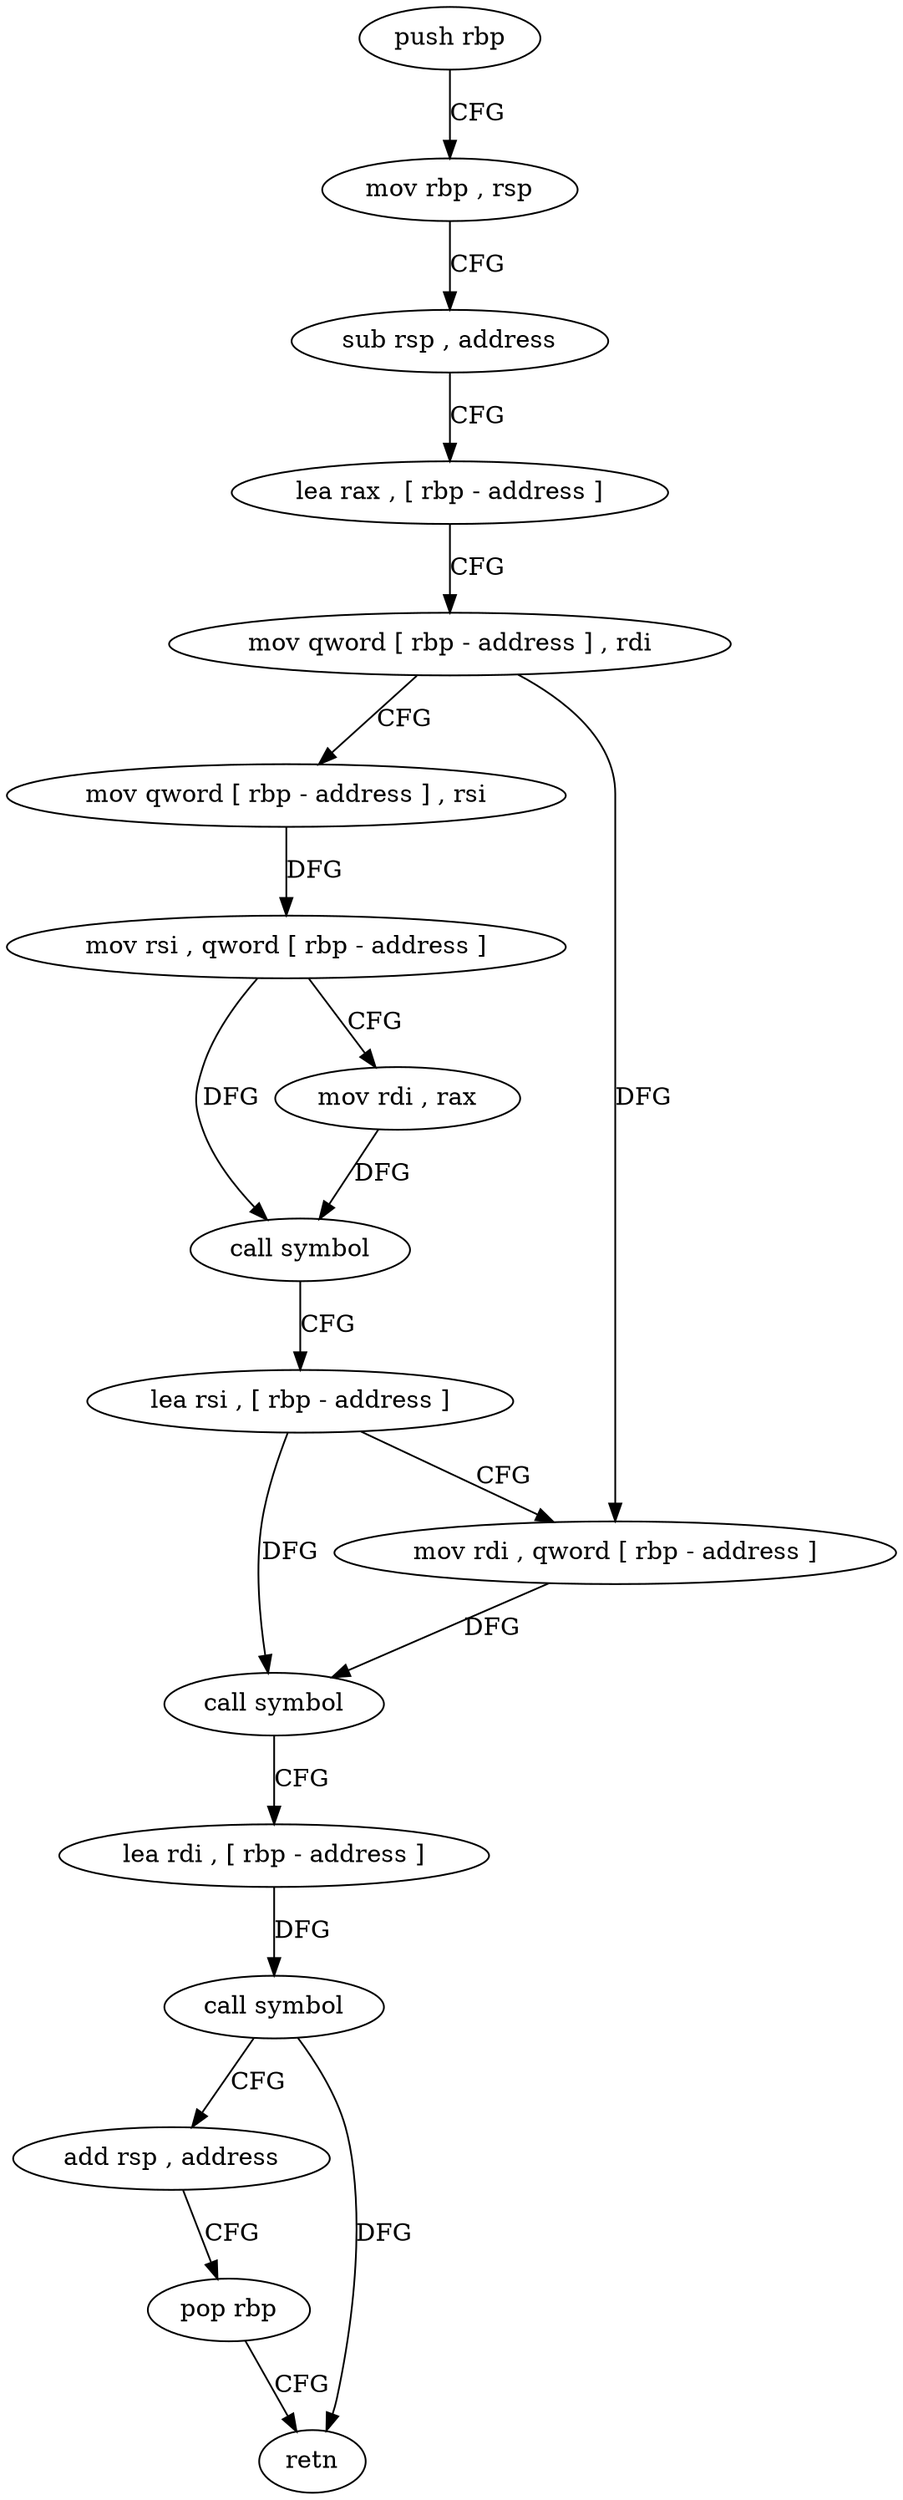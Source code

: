digraph "func" {
"4225904" [label = "push rbp" ]
"4225905" [label = "mov rbp , rsp" ]
"4225908" [label = "sub rsp , address" ]
"4225912" [label = "lea rax , [ rbp - address ]" ]
"4225916" [label = "mov qword [ rbp - address ] , rdi" ]
"4225920" [label = "mov qword [ rbp - address ] , rsi" ]
"4225924" [label = "mov rsi , qword [ rbp - address ]" ]
"4225928" [label = "mov rdi , rax" ]
"4225931" [label = "call symbol" ]
"4225936" [label = "lea rsi , [ rbp - address ]" ]
"4225940" [label = "mov rdi , qword [ rbp - address ]" ]
"4225944" [label = "call symbol" ]
"4225949" [label = "lea rdi , [ rbp - address ]" ]
"4225953" [label = "call symbol" ]
"4225958" [label = "add rsp , address" ]
"4225962" [label = "pop rbp" ]
"4225963" [label = "retn" ]
"4225904" -> "4225905" [ label = "CFG" ]
"4225905" -> "4225908" [ label = "CFG" ]
"4225908" -> "4225912" [ label = "CFG" ]
"4225912" -> "4225916" [ label = "CFG" ]
"4225916" -> "4225920" [ label = "CFG" ]
"4225916" -> "4225940" [ label = "DFG" ]
"4225920" -> "4225924" [ label = "DFG" ]
"4225924" -> "4225928" [ label = "CFG" ]
"4225924" -> "4225931" [ label = "DFG" ]
"4225928" -> "4225931" [ label = "DFG" ]
"4225931" -> "4225936" [ label = "CFG" ]
"4225936" -> "4225940" [ label = "CFG" ]
"4225936" -> "4225944" [ label = "DFG" ]
"4225940" -> "4225944" [ label = "DFG" ]
"4225944" -> "4225949" [ label = "CFG" ]
"4225949" -> "4225953" [ label = "DFG" ]
"4225953" -> "4225958" [ label = "CFG" ]
"4225953" -> "4225963" [ label = "DFG" ]
"4225958" -> "4225962" [ label = "CFG" ]
"4225962" -> "4225963" [ label = "CFG" ]
}
